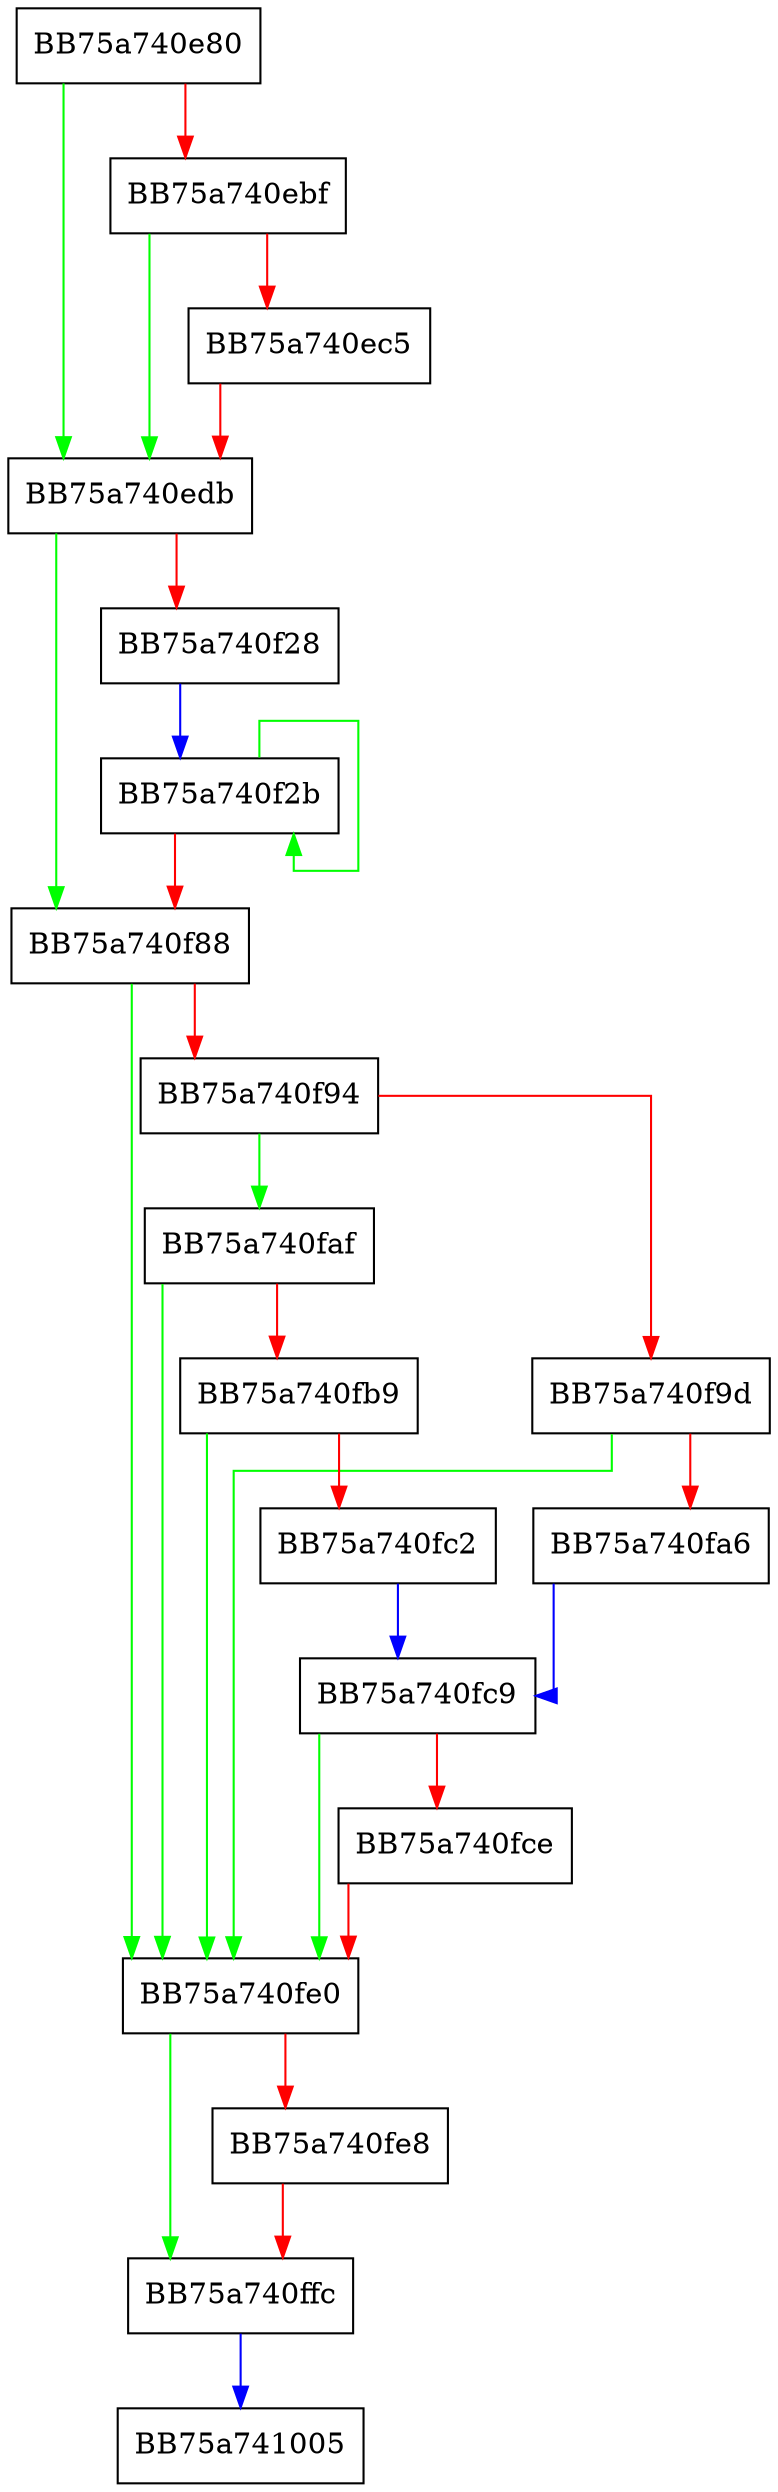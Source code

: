 digraph ServerGlobalCallbackLog {
  node [shape="box"];
  graph [splines=ortho];
  BB75a740e80 -> BB75a740edb [color="green"];
  BB75a740e80 -> BB75a740ebf [color="red"];
  BB75a740ebf -> BB75a740edb [color="green"];
  BB75a740ebf -> BB75a740ec5 [color="red"];
  BB75a740ec5 -> BB75a740edb [color="red"];
  BB75a740edb -> BB75a740f88 [color="green"];
  BB75a740edb -> BB75a740f28 [color="red"];
  BB75a740f28 -> BB75a740f2b [color="blue"];
  BB75a740f2b -> BB75a740f2b [color="green"];
  BB75a740f2b -> BB75a740f88 [color="red"];
  BB75a740f88 -> BB75a740fe0 [color="green"];
  BB75a740f88 -> BB75a740f94 [color="red"];
  BB75a740f94 -> BB75a740faf [color="green"];
  BB75a740f94 -> BB75a740f9d [color="red"];
  BB75a740f9d -> BB75a740fe0 [color="green"];
  BB75a740f9d -> BB75a740fa6 [color="red"];
  BB75a740fa6 -> BB75a740fc9 [color="blue"];
  BB75a740faf -> BB75a740fe0 [color="green"];
  BB75a740faf -> BB75a740fb9 [color="red"];
  BB75a740fb9 -> BB75a740fe0 [color="green"];
  BB75a740fb9 -> BB75a740fc2 [color="red"];
  BB75a740fc2 -> BB75a740fc9 [color="blue"];
  BB75a740fc9 -> BB75a740fe0 [color="green"];
  BB75a740fc9 -> BB75a740fce [color="red"];
  BB75a740fce -> BB75a740fe0 [color="red"];
  BB75a740fe0 -> BB75a740ffc [color="green"];
  BB75a740fe0 -> BB75a740fe8 [color="red"];
  BB75a740fe8 -> BB75a740ffc [color="red"];
  BB75a740ffc -> BB75a741005 [color="blue"];
}